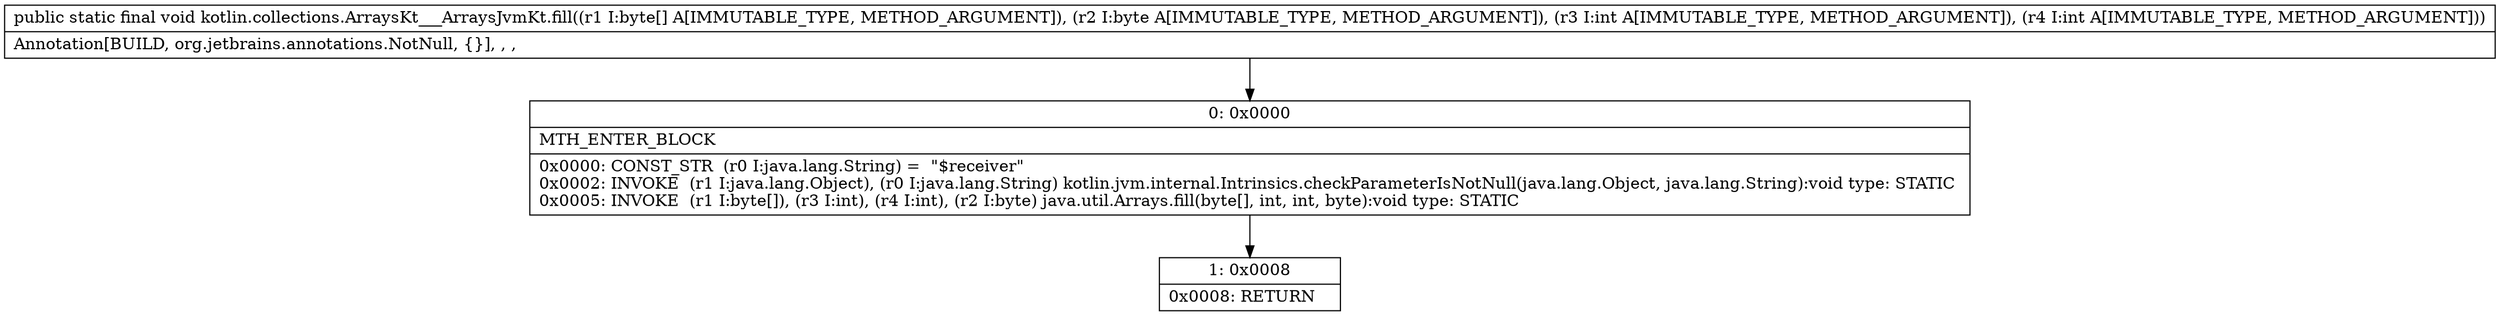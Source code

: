 digraph "CFG forkotlin.collections.ArraysKt___ArraysJvmKt.fill([BBII)V" {
Node_0 [shape=record,label="{0\:\ 0x0000|MTH_ENTER_BLOCK\l|0x0000: CONST_STR  (r0 I:java.lang.String) =  \"$receiver\" \l0x0002: INVOKE  (r1 I:java.lang.Object), (r0 I:java.lang.String) kotlin.jvm.internal.Intrinsics.checkParameterIsNotNull(java.lang.Object, java.lang.String):void type: STATIC \l0x0005: INVOKE  (r1 I:byte[]), (r3 I:int), (r4 I:int), (r2 I:byte) java.util.Arrays.fill(byte[], int, int, byte):void type: STATIC \l}"];
Node_1 [shape=record,label="{1\:\ 0x0008|0x0008: RETURN   \l}"];
MethodNode[shape=record,label="{public static final void kotlin.collections.ArraysKt___ArraysJvmKt.fill((r1 I:byte[] A[IMMUTABLE_TYPE, METHOD_ARGUMENT]), (r2 I:byte A[IMMUTABLE_TYPE, METHOD_ARGUMENT]), (r3 I:int A[IMMUTABLE_TYPE, METHOD_ARGUMENT]), (r4 I:int A[IMMUTABLE_TYPE, METHOD_ARGUMENT]))  | Annotation[BUILD, org.jetbrains.annotations.NotNull, \{\}], , , \l}"];
MethodNode -> Node_0;
Node_0 -> Node_1;
}

